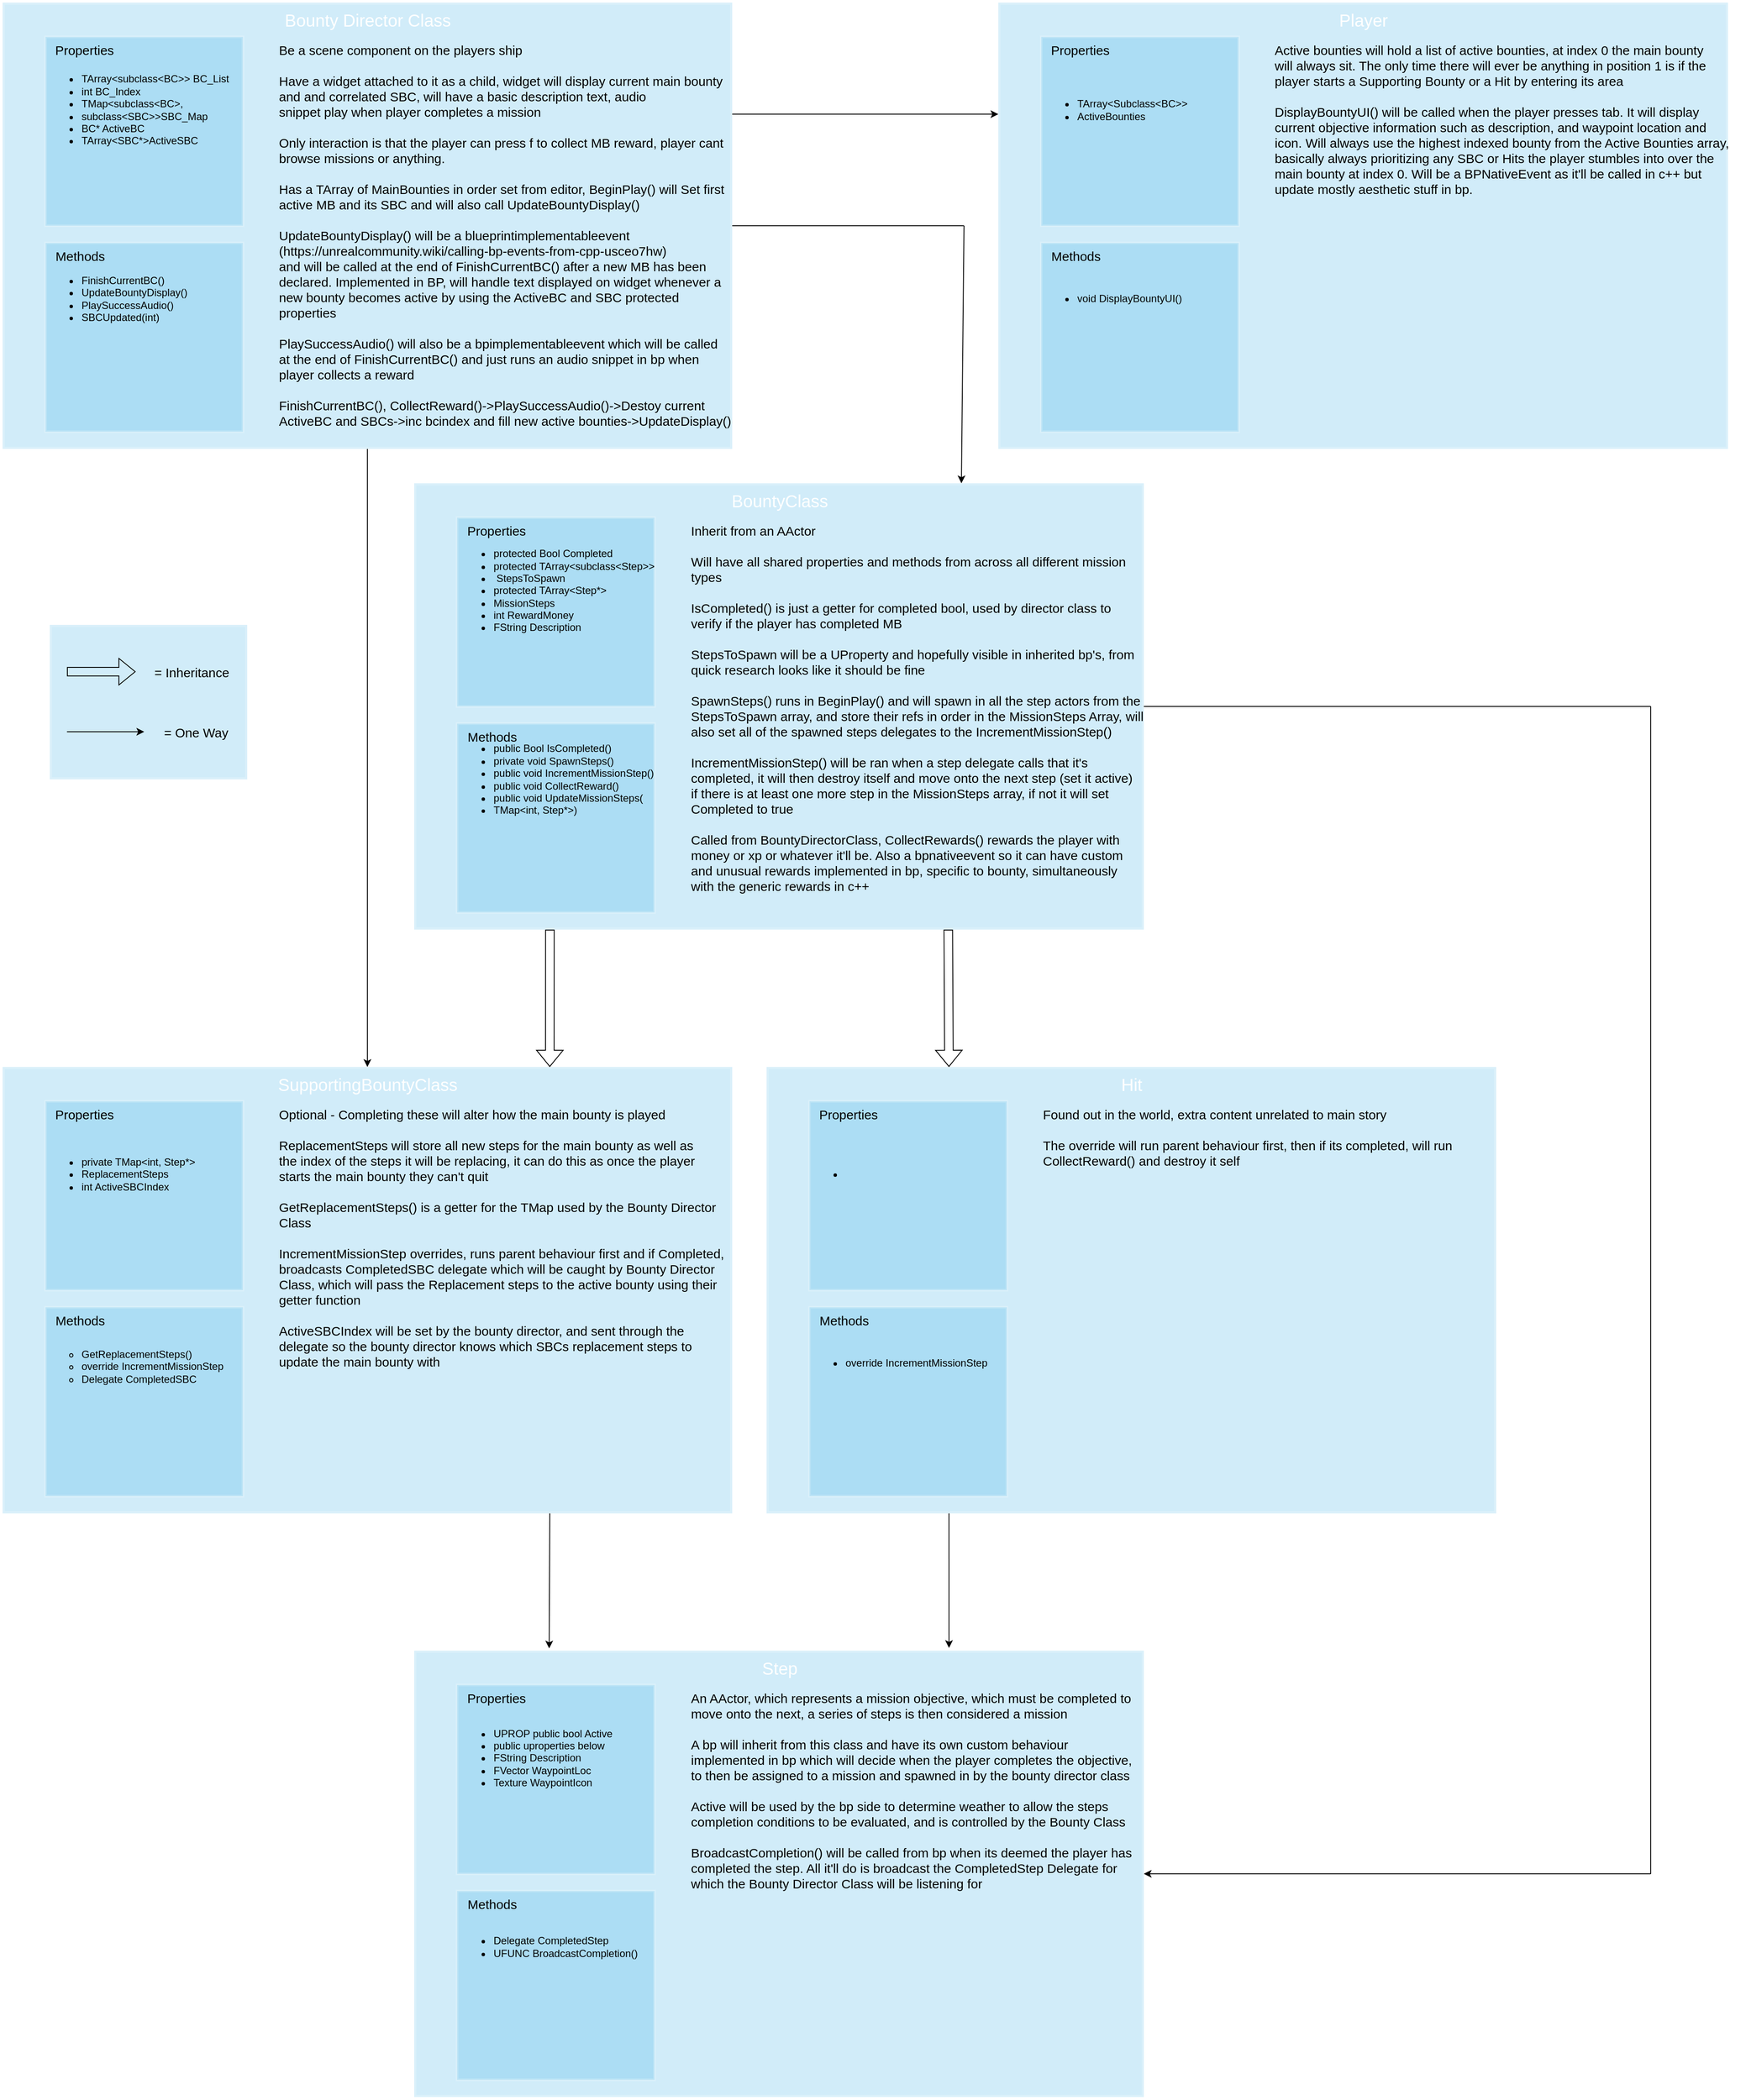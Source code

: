 <mxfile version="21.6.6" type="device">
  <diagram name="Page-1" id="AjC5Njh4eguKapSpAvRN">
    <mxGraphModel dx="2440" dy="1360" grid="1" gridSize="10" guides="1" tooltips="1" connect="1" arrows="1" fold="1" page="1" pageScale="1" pageWidth="4681" pageHeight="3300" math="0" shadow="0">
      <root>
        <mxCell id="0" />
        <mxCell id="1" parent="0" />
        <mxCell id="JHr09sOz1zZQpbSy3JUp-2" value="" style="rounded=0;whiteSpace=wrap;html=1;fillColor=#1ba1e2;fontColor=#ffffff;strokeColor=#FFFFFF;opacity=20;strokeWidth=5;" parent="1" vertex="1">
          <mxGeometry x="920" y="480" width="850" height="520" as="geometry" />
        </mxCell>
        <mxCell id="JHr09sOz1zZQpbSy3JUp-3" value="Bounty Director Class" style="text;html=1;align=center;verticalAlign=middle;resizable=0;points=[];autosize=1;strokeColor=none;fillColor=none;fontColor=#FFFFFF;fontSize=20;" parent="1" vertex="1">
          <mxGeometry x="1235" y="480" width="220" height="40" as="geometry" />
        </mxCell>
        <mxCell id="JHr09sOz1zZQpbSy3JUp-4" value="" style="rounded=0;whiteSpace=wrap;html=1;fillColor=#1ba1e2;fontColor=#ffffff;strokeColor=#FFFFFF;opacity=20;strokeWidth=3;" parent="1" vertex="1">
          <mxGeometry x="970" y="520" width="230" height="220" as="geometry" />
        </mxCell>
        <mxCell id="JHr09sOz1zZQpbSy3JUp-5" value="Properties" style="text;html=1;align=center;verticalAlign=middle;resizable=0;points=[];autosize=1;strokeColor=none;fillColor=none;fontSize=15;" parent="1" vertex="1">
          <mxGeometry x="970" y="520" width="90" height="30" as="geometry" />
        </mxCell>
        <mxCell id="JHr09sOz1zZQpbSy3JUp-6" value="" style="rounded=0;whiteSpace=wrap;html=1;fillColor=#1ba1e2;fontColor=#ffffff;strokeColor=#FFFFFF;opacity=20;strokeWidth=3;" parent="1" vertex="1">
          <mxGeometry x="970" y="760" width="230" height="220" as="geometry" />
        </mxCell>
        <mxCell id="JHr09sOz1zZQpbSy3JUp-7" value="Methods" style="text;html=1;align=center;verticalAlign=middle;resizable=0;points=[];autosize=1;strokeColor=none;fillColor=none;fontSize=15;" parent="1" vertex="1">
          <mxGeometry x="970" y="760" width="80" height="30" as="geometry" />
        </mxCell>
        <mxCell id="JHr09sOz1zZQpbSy3JUp-10" value="Be a scene component on the players ship&lt;br style=&quot;font-size: 15px;&quot;&gt;&lt;br style=&quot;font-size: 15px;&quot;&gt;Have a widget attached to it as a child, widget will display current main bounty&lt;br&gt;and and correlated SBC, will have a basic description text, audio &lt;br&gt;snippet play when&amp;nbsp;player completes a mission&lt;br&gt;&lt;br&gt;Only interaction is that the player can press f to collect MB reward, player cant&amp;nbsp;&lt;br&gt;browse missions or anything.&lt;br&gt;&lt;br&gt;Has a TArray of MainBounties in order set from editor, BeginPlay() will Set first&amp;nbsp;&lt;br&gt;active MB and its SBC and will also call UpdateBountyDisplay()&lt;br&gt;&lt;br&gt;UpdateBountyDisplay() will be a blueprintimplementableevent &lt;br&gt;(https://unrealcommunity.wiki/calling-bp-events-from-cpp-usceo7hw)&lt;br&gt;and will be called at the end of FinishCurrentBC() after a new MB has been&lt;br&gt;declared. Implemented in BP, will handle text displayed on widget whenever a&amp;nbsp;&lt;br&gt;new bounty becomes active by using the ActiveBC and SBC protected&amp;nbsp;&lt;br&gt;properties&lt;br&gt;&lt;br&gt;PlaySuccessAudio() will also be a bpimplementableevent which will be called&amp;nbsp;&lt;br&gt;at the end of FinishCurrentBC() and just runs an audio snippet in bp when&amp;nbsp;&lt;br&gt;player collects a reward&lt;br&gt;&lt;br&gt;FinishCurrentBC(), CollectReward()-&amp;gt;PlaySuccessAudio()-&amp;gt;Destoy current&amp;nbsp;&lt;br&gt;ActiveBC and SBCs-&amp;gt;inc bcindex and fill new active bounties-&amp;gt;UpdateDisplay()" style="text;html=1;align=left;verticalAlign=top;resizable=0;points=[];autosize=1;strokeColor=none;fillColor=none;fontSize=15;" parent="1" vertex="1">
          <mxGeometry x="1240" y="520" width="550" height="460" as="geometry" />
        </mxCell>
        <mxCell id="gekw5o8z00ZUhXw-cJ0Q-2" value="&lt;ul&gt;&lt;li&gt;FinishCurrentBC()&lt;/li&gt;&lt;li&gt;UpdateBountyDisplay()&lt;/li&gt;&lt;li&gt;PlaySuccessAudio()&lt;/li&gt;&lt;li&gt;SBCUpdated(int)&lt;/li&gt;&lt;/ul&gt;" style="text;html=1;align=left;verticalAlign=middle;resizable=0;points=[];autosize=1;strokeColor=none;fillColor=none;" parent="1" vertex="1">
          <mxGeometry x="970" y="775" width="190" height="100" as="geometry" />
        </mxCell>
        <mxCell id="gekw5o8z00ZUhXw-cJ0Q-3" value="&lt;ul&gt;&lt;li&gt;TArray&amp;lt;subclass&amp;lt;BC&amp;gt;&amp;gt; BC_List&lt;/li&gt;&lt;li&gt;int BC_Index&lt;/li&gt;&lt;li&gt;TMap&amp;lt;subclass&amp;lt;BC&amp;gt;,&amp;nbsp;&lt;/li&gt;&lt;li&gt;subclass&amp;lt;SBC&amp;gt;&amp;gt;SBC_Map&lt;/li&gt;&lt;li&gt;BC* ActiveBC&lt;/li&gt;&lt;li&gt;TArray&amp;lt;SBC*&amp;gt;ActiveSBC&lt;/li&gt;&lt;/ul&gt;" style="text;html=1;align=left;verticalAlign=middle;resizable=0;points=[];autosize=1;strokeColor=none;fillColor=none;" parent="1" vertex="1">
          <mxGeometry x="970" y="545" width="240" height="120" as="geometry" />
        </mxCell>
        <mxCell id="gekw5o8z00ZUhXw-cJ0Q-4" value="" style="rounded=0;whiteSpace=wrap;html=1;fillColor=#1ba1e2;fontColor=#ffffff;strokeColor=#FFFFFF;opacity=20;strokeWidth=5;" parent="1" vertex="1">
          <mxGeometry x="975" y="1205" width="230" height="180" as="geometry" />
        </mxCell>
        <mxCell id="gekw5o8z00ZUhXw-cJ0Q-7" value="" style="shape=flexArrow;endArrow=classic;html=1;rounded=0;" parent="1" edge="1">
          <mxGeometry width="50" height="50" relative="1" as="geometry">
            <mxPoint x="995" y="1259.5" as="sourcePoint" />
            <mxPoint x="1075" y="1259.5" as="targetPoint" />
          </mxGeometry>
        </mxCell>
        <mxCell id="gekw5o8z00ZUhXw-cJ0Q-8" value="&lt;font style=&quot;font-size: 15px;&quot;&gt;= Inheritance&lt;/font&gt;" style="text;html=1;align=center;verticalAlign=middle;resizable=0;points=[];autosize=1;strokeColor=none;fillColor=none;" parent="1" vertex="1">
          <mxGeometry x="1085" y="1245" width="110" height="30" as="geometry" />
        </mxCell>
        <mxCell id="gekw5o8z00ZUhXw-cJ0Q-10" value="" style="endArrow=classic;html=1;rounded=0;" parent="1" edge="1">
          <mxGeometry width="50" height="50" relative="1" as="geometry">
            <mxPoint x="995" y="1329.5" as="sourcePoint" />
            <mxPoint x="1085" y="1329.5" as="targetPoint" />
          </mxGeometry>
        </mxCell>
        <mxCell id="gekw5o8z00ZUhXw-cJ0Q-11" value="&lt;font style=&quot;font-size: 15px;&quot;&gt;= One Way&lt;/font&gt;" style="text;html=1;align=center;verticalAlign=middle;resizable=0;points=[];autosize=1;strokeColor=none;fillColor=none;" parent="1" vertex="1">
          <mxGeometry x="1095" y="1315" width="100" height="30" as="geometry" />
        </mxCell>
        <mxCell id="gekw5o8z00ZUhXw-cJ0Q-12" value="" style="rounded=0;whiteSpace=wrap;html=1;fillColor=#1ba1e2;fontColor=#ffffff;strokeColor=#FFFFFF;opacity=20;strokeWidth=5;" parent="1" vertex="1">
          <mxGeometry x="1399.5" y="1040" width="850" height="520" as="geometry" />
        </mxCell>
        <mxCell id="gekw5o8z00ZUhXw-cJ0Q-13" value="BountyClass" style="text;html=1;align=center;verticalAlign=middle;resizable=0;points=[];autosize=1;strokeColor=none;fillColor=none;fontColor=#FFFFFF;fontSize=20;" parent="1" vertex="1">
          <mxGeometry x="1754.5" y="1040" width="140" height="40" as="geometry" />
        </mxCell>
        <mxCell id="gekw5o8z00ZUhXw-cJ0Q-14" value="" style="rounded=0;whiteSpace=wrap;html=1;fillColor=#1ba1e2;fontColor=#ffffff;strokeColor=#FFFFFF;opacity=20;strokeWidth=3;" parent="1" vertex="1">
          <mxGeometry x="1449.5" y="1080" width="230" height="220" as="geometry" />
        </mxCell>
        <mxCell id="gekw5o8z00ZUhXw-cJ0Q-15" value="Properties" style="text;html=1;align=center;verticalAlign=middle;resizable=0;points=[];autosize=1;strokeColor=none;fillColor=none;fontSize=15;" parent="1" vertex="1">
          <mxGeometry x="1449.5" y="1080" width="90" height="30" as="geometry" />
        </mxCell>
        <mxCell id="gekw5o8z00ZUhXw-cJ0Q-16" value="" style="rounded=0;whiteSpace=wrap;html=1;fillColor=#1ba1e2;fontColor=#ffffff;strokeColor=#FFFFFF;opacity=20;strokeWidth=3;" parent="1" vertex="1">
          <mxGeometry x="1449.5" y="1320" width="230" height="220" as="geometry" />
        </mxCell>
        <mxCell id="gekw5o8z00ZUhXw-cJ0Q-17" value="Methods" style="text;html=1;align=center;verticalAlign=middle;resizable=0;points=[];autosize=1;strokeColor=none;fillColor=none;fontSize=15;" parent="1" vertex="1">
          <mxGeometry x="1449.5" y="1320" width="80" height="30" as="geometry" />
        </mxCell>
        <mxCell id="gekw5o8z00ZUhXw-cJ0Q-18" value="Inherit from an AActor&lt;br&gt;&lt;br&gt;Will have all shared properties and methods from across all different mission &lt;br&gt;types&lt;br&gt;&lt;br&gt;IsCompleted() is just a getter for completed bool, used by director class to&lt;br&gt;verify if the player has completed MB&lt;br&gt;&lt;br&gt;StepsToSpawn will be a UProperty and hopefully visible in inherited bp&#39;s, from&amp;nbsp;&lt;br&gt;quick research looks like it should be fine&lt;br&gt;&lt;br&gt;SpawnSteps() runs in BeginPlay() and will spawn in all the step actors from the&lt;br&gt;StepsToSpawn array, and store their refs in order in the MissionSteps Array, will&lt;br&gt;also set all of the spawned steps delegates to the IncrementMissionStep()&lt;br&gt;&lt;br&gt;IncrementMissionStep() will be ran when a step delegate calls that it&#39;s&lt;br&gt;completed, it will then destroy itself and move onto the next step (set it active) &lt;br&gt;if there is at least one&amp;nbsp;more step in the MissionSteps array, if not it will set &lt;br&gt;Completed to true&lt;br&gt;&lt;br&gt;Called from BountyDirectorClass, CollectRewards() rewards the player with&lt;br&gt;money or xp or whatever it&#39;ll be. Also a bpnativeevent so it can have custom&amp;nbsp;&lt;br&gt;and unusual rewards implemented in bp, specific to bounty, simultaneously &lt;br&gt;with the generic rewards in c++" style="text;html=1;align=left;verticalAlign=top;resizable=0;points=[];autosize=1;strokeColor=none;fillColor=none;fontSize=15;" parent="1" vertex="1">
          <mxGeometry x="1719.5" y="1080" width="550" height="450" as="geometry" />
        </mxCell>
        <mxCell id="gekw5o8z00ZUhXw-cJ0Q-19" value="&lt;ul&gt;&lt;li&gt;public Bool IsCompleted()&lt;/li&gt;&lt;li&gt;private void SpawnSteps()&lt;/li&gt;&lt;li&gt;public void IncrementMissionStep()&lt;/li&gt;&lt;li&gt;public void CollectReward()&lt;/li&gt;&lt;li&gt;public void UpdateMissionSteps(&lt;/li&gt;&lt;li&gt;TMap&amp;lt;int, Step*&amp;gt;)&lt;/li&gt;&lt;/ul&gt;" style="text;html=1;align=left;verticalAlign=middle;resizable=0;points=[];autosize=1;strokeColor=none;fillColor=none;" parent="1" vertex="1">
          <mxGeometry x="1449.5" y="1325" width="250" height="120" as="geometry" />
        </mxCell>
        <mxCell id="gekw5o8z00ZUhXw-cJ0Q-20" value="&lt;ul&gt;&lt;li&gt;protected Bool Completed&lt;/li&gt;&lt;li&gt;protected TArray&amp;lt;subclass&amp;lt;Step&amp;gt;&amp;gt;&lt;/li&gt;&lt;li&gt;&amp;nbsp;StepsToSpawn&lt;/li&gt;&lt;li&gt;protected TArray&amp;lt;Step*&amp;gt;&amp;nbsp;&lt;/li&gt;&lt;li&gt;MissionSteps&lt;/li&gt;&lt;li&gt;int RewardMoney&lt;/li&gt;&lt;li&gt;FString Description&lt;/li&gt;&lt;/ul&gt;" style="text;html=1;align=left;verticalAlign=middle;resizable=0;points=[];autosize=1;strokeColor=none;fillColor=none;" parent="1" vertex="1">
          <mxGeometry x="1449.5" y="1095" width="250" height="140" as="geometry" />
        </mxCell>
        <mxCell id="gekw5o8z00ZUhXw-cJ0Q-21" value="" style="rounded=0;whiteSpace=wrap;html=1;fillColor=#1ba1e2;fontColor=#ffffff;strokeColor=#FFFFFF;opacity=20;strokeWidth=5;" parent="1" vertex="1">
          <mxGeometry x="1810" y="1720" width="850" height="520" as="geometry" />
        </mxCell>
        <mxCell id="gekw5o8z00ZUhXw-cJ0Q-22" value="Hit" style="text;html=1;align=center;verticalAlign=middle;resizable=0;points=[];autosize=1;strokeColor=none;fillColor=none;fontColor=#FFFFFF;fontSize=20;" parent="1" vertex="1">
          <mxGeometry x="2210" y="1720" width="50" height="40" as="geometry" />
        </mxCell>
        <mxCell id="gekw5o8z00ZUhXw-cJ0Q-23" value="" style="rounded=0;whiteSpace=wrap;html=1;fillColor=#1ba1e2;fontColor=#ffffff;strokeColor=#FFFFFF;opacity=20;strokeWidth=3;" parent="1" vertex="1">
          <mxGeometry x="1860" y="1760" width="230" height="220" as="geometry" />
        </mxCell>
        <mxCell id="gekw5o8z00ZUhXw-cJ0Q-24" value="Properties" style="text;html=1;align=center;verticalAlign=middle;resizable=0;points=[];autosize=1;strokeColor=none;fillColor=none;fontSize=15;" parent="1" vertex="1">
          <mxGeometry x="1860" y="1760" width="90" height="30" as="geometry" />
        </mxCell>
        <mxCell id="gekw5o8z00ZUhXw-cJ0Q-25" value="" style="rounded=0;whiteSpace=wrap;html=1;fillColor=#1ba1e2;fontColor=#ffffff;strokeColor=#FFFFFF;opacity=20;strokeWidth=3;" parent="1" vertex="1">
          <mxGeometry x="1860" y="2000" width="230" height="220" as="geometry" />
        </mxCell>
        <mxCell id="gekw5o8z00ZUhXw-cJ0Q-26" value="Methods" style="text;html=1;align=center;verticalAlign=middle;resizable=0;points=[];autosize=1;strokeColor=none;fillColor=none;fontSize=15;" parent="1" vertex="1">
          <mxGeometry x="1860" y="2000" width="80" height="30" as="geometry" />
        </mxCell>
        <mxCell id="gekw5o8z00ZUhXw-cJ0Q-27" value="Found out in the world, extra content unrelated to main story&lt;br&gt;&lt;br&gt;The override will run parent behaviour first, then if its completed, will run&amp;nbsp;&lt;br&gt;CollectReward() and destroy it self" style="text;html=1;align=left;verticalAlign=top;resizable=0;points=[];autosize=1;strokeColor=none;fillColor=none;fontSize=15;" parent="1" vertex="1">
          <mxGeometry x="2130" y="1760" width="500" height="90" as="geometry" />
        </mxCell>
        <mxCell id="gekw5o8z00ZUhXw-cJ0Q-28" value="&lt;ul&gt;&lt;li&gt;override IncrementMissionStep&lt;/li&gt;&lt;/ul&gt;" style="text;html=1;align=left;verticalAlign=middle;resizable=0;points=[];autosize=1;strokeColor=none;fillColor=none;" parent="1" vertex="1">
          <mxGeometry x="1860" y="2040" width="230" height="50" as="geometry" />
        </mxCell>
        <mxCell id="gekw5o8z00ZUhXw-cJ0Q-29" value="&lt;ul&gt;&lt;li&gt;&lt;br&gt;&lt;/li&gt;&lt;/ul&gt;" style="text;html=1;align=left;verticalAlign=middle;resizable=0;points=[];autosize=1;strokeColor=none;fillColor=none;" parent="1" vertex="1">
          <mxGeometry x="1860" y="1820" width="60" height="50" as="geometry" />
        </mxCell>
        <mxCell id="gekw5o8z00ZUhXw-cJ0Q-30" value="" style="rounded=0;whiteSpace=wrap;html=1;fillColor=#1ba1e2;fontColor=#ffffff;strokeColor=#FFFFFF;opacity=20;strokeWidth=5;" parent="1" vertex="1">
          <mxGeometry x="920" y="1720" width="850" height="520" as="geometry" />
        </mxCell>
        <mxCell id="gekw5o8z00ZUhXw-cJ0Q-31" value="SupportingBountyClass" style="text;html=1;align=center;verticalAlign=middle;resizable=0;points=[];autosize=1;strokeColor=none;fillColor=none;fontColor=#FFFFFF;fontSize=20;" parent="1" vertex="1">
          <mxGeometry x="1230" y="1720" width="230" height="40" as="geometry" />
        </mxCell>
        <mxCell id="gekw5o8z00ZUhXw-cJ0Q-32" value="" style="rounded=0;whiteSpace=wrap;html=1;fillColor=#1ba1e2;fontColor=#ffffff;strokeColor=#FFFFFF;opacity=20;strokeWidth=3;" parent="1" vertex="1">
          <mxGeometry x="970" y="1760" width="230" height="220" as="geometry" />
        </mxCell>
        <mxCell id="gekw5o8z00ZUhXw-cJ0Q-33" value="Properties" style="text;html=1;align=center;verticalAlign=middle;resizable=0;points=[];autosize=1;strokeColor=none;fillColor=none;fontSize=15;" parent="1" vertex="1">
          <mxGeometry x="970" y="1760" width="90" height="30" as="geometry" />
        </mxCell>
        <mxCell id="gekw5o8z00ZUhXw-cJ0Q-34" value="" style="rounded=0;whiteSpace=wrap;html=1;fillColor=#1ba1e2;fontColor=#ffffff;strokeColor=#FFFFFF;opacity=20;strokeWidth=3;" parent="1" vertex="1">
          <mxGeometry x="970" y="2000" width="230" height="220" as="geometry" />
        </mxCell>
        <mxCell id="gekw5o8z00ZUhXw-cJ0Q-35" value="Methods" style="text;html=1;align=center;verticalAlign=middle;resizable=0;points=[];autosize=1;strokeColor=none;fillColor=none;fontSize=15;" parent="1" vertex="1">
          <mxGeometry x="970" y="2000" width="80" height="30" as="geometry" />
        </mxCell>
        <mxCell id="gekw5o8z00ZUhXw-cJ0Q-36" value="Optional - Completing these will alter how the main bounty is played&lt;br&gt;&lt;br&gt;ReplacementSteps will store all new steps for the main bounty as well as&lt;br&gt;the index of the steps it will be replacing, it can do this as once the player&lt;br&gt;starts the main bounty they can&#39;t quit&amp;nbsp;&amp;nbsp;&lt;br&gt;&lt;br&gt;GetReplacementSteps() is a getter for the TMap used by the Bounty Director&amp;nbsp;&lt;br&gt;Class&lt;br&gt;&lt;br&gt;IncrementMissionStep overrides, runs parent behaviour first and if Completed,&lt;br&gt;broadcasts CompletedSBC delegate which will be caught by Bounty Director&lt;br&gt;Class, which will pass the Replacement steps to the active bounty using their&lt;br&gt;getter function&lt;br&gt;&lt;br&gt;ActiveSBCIndex will be set by the bounty director, and sent through the&amp;nbsp;&lt;br&gt;delegate so the bounty director knows which SBCs replacement steps to&lt;br&gt;update the main bounty with" style="text;html=1;align=left;verticalAlign=top;resizable=0;points=[];autosize=1;strokeColor=none;fillColor=none;fontSize=15;" parent="1" vertex="1">
          <mxGeometry x="1240" y="1760" width="540" height="320" as="geometry" />
        </mxCell>
        <mxCell id="gekw5o8z00ZUhXw-cJ0Q-37" value="&lt;ul&gt;&lt;ul&gt;&lt;li&gt;GetReplacementSteps()&lt;/li&gt;&lt;li&gt;override IncrementMissionStep&lt;/li&gt;&lt;li&gt;Delegate CompletedSBC&lt;/li&gt;&lt;/ul&gt;&lt;/ul&gt;" style="text;html=1;align=left;verticalAlign=bottom;resizable=0;points=[];autosize=1;strokeColor=none;fillColor=none;" parent="1" vertex="1">
          <mxGeometry x="930" y="2025" width="270" height="80" as="geometry" />
        </mxCell>
        <mxCell id="gekw5o8z00ZUhXw-cJ0Q-38" value="&lt;ul&gt;&lt;li&gt;private TMap&amp;lt;int, Step*&amp;gt;&amp;nbsp;&lt;/li&gt;&lt;li&gt;ReplacementSteps&lt;/li&gt;&lt;li&gt;int ActiveSBCIndex&lt;/li&gt;&lt;/ul&gt;" style="text;html=1;align=left;verticalAlign=middle;resizable=0;points=[];autosize=1;strokeColor=none;fillColor=none;" parent="1" vertex="1">
          <mxGeometry x="970" y="1805" width="200" height="80" as="geometry" />
        </mxCell>
        <mxCell id="gekw5o8z00ZUhXw-cJ0Q-48" value="" style="endArrow=classic;html=1;rounded=0;exitX=0.5;exitY=1;exitDx=0;exitDy=0;" parent="1" source="JHr09sOz1zZQpbSy3JUp-2" target="gekw5o8z00ZUhXw-cJ0Q-31" edge="1">
          <mxGeometry width="50" height="50" relative="1" as="geometry">
            <mxPoint x="1340" y="820" as="sourcePoint" />
            <mxPoint x="1390" y="770" as="targetPoint" />
            <Array as="points">
              <mxPoint x="1345" y="1160" />
            </Array>
          </mxGeometry>
        </mxCell>
        <mxCell id="gekw5o8z00ZUhXw-cJ0Q-53" value="" style="shape=flexArrow;endArrow=classic;html=1;rounded=0;entryX=0.25;entryY=0;entryDx=0;entryDy=0;exitX=0.732;exitY=1;exitDx=0;exitDy=0;exitPerimeter=0;" parent="1" source="gekw5o8z00ZUhXw-cJ0Q-12" target="gekw5o8z00ZUhXw-cJ0Q-21" edge="1">
          <mxGeometry width="50" height="50" relative="1" as="geometry">
            <mxPoint x="2235" y="1640" as="sourcePoint" />
            <mxPoint x="2270" y="1600" as="targetPoint" />
          </mxGeometry>
        </mxCell>
        <mxCell id="gekw5o8z00ZUhXw-cJ0Q-61" value="" style="shape=flexArrow;endArrow=classic;html=1;rounded=0;entryX=0.75;entryY=0;entryDx=0;entryDy=0;exitX=0.186;exitY=1;exitDx=0;exitDy=0;exitPerimeter=0;" parent="1" source="gekw5o8z00ZUhXw-cJ0Q-12" target="gekw5o8z00ZUhXw-cJ0Q-30" edge="1">
          <mxGeometry width="50" height="50" relative="1" as="geometry">
            <mxPoint x="1444" y="1640" as="sourcePoint" />
            <mxPoint x="1560" y="1660" as="targetPoint" />
          </mxGeometry>
        </mxCell>
        <mxCell id="gekw5o8z00ZUhXw-cJ0Q-62" value="" style="rounded=0;whiteSpace=wrap;html=1;fillColor=#1ba1e2;fontColor=#ffffff;strokeColor=#FFFFFF;opacity=20;strokeWidth=5;" parent="1" vertex="1">
          <mxGeometry x="1399.5" y="2400" width="850" height="520" as="geometry" />
        </mxCell>
        <mxCell id="gekw5o8z00ZUhXw-cJ0Q-63" value="Step" style="text;html=1;align=center;verticalAlign=middle;resizable=0;points=[];autosize=1;strokeColor=none;fillColor=none;fontColor=#FFFFFF;fontSize=20;" parent="1" vertex="1">
          <mxGeometry x="1794.5" y="2400" width="60" height="40" as="geometry" />
        </mxCell>
        <mxCell id="gekw5o8z00ZUhXw-cJ0Q-64" value="" style="rounded=0;whiteSpace=wrap;html=1;fillColor=#1ba1e2;fontColor=#ffffff;strokeColor=#FFFFFF;opacity=20;strokeWidth=3;" parent="1" vertex="1">
          <mxGeometry x="1449.5" y="2440" width="230" height="220" as="geometry" />
        </mxCell>
        <mxCell id="gekw5o8z00ZUhXw-cJ0Q-65" value="Properties" style="text;html=1;align=center;verticalAlign=middle;resizable=0;points=[];autosize=1;strokeColor=none;fillColor=none;fontSize=15;" parent="1" vertex="1">
          <mxGeometry x="1449.5" y="2440" width="90" height="30" as="geometry" />
        </mxCell>
        <mxCell id="gekw5o8z00ZUhXw-cJ0Q-66" value="" style="rounded=0;whiteSpace=wrap;html=1;fillColor=#1ba1e2;fontColor=#ffffff;strokeColor=#FFFFFF;opacity=20;strokeWidth=3;" parent="1" vertex="1">
          <mxGeometry x="1449.5" y="2680" width="230" height="220" as="geometry" />
        </mxCell>
        <mxCell id="gekw5o8z00ZUhXw-cJ0Q-67" value="Methods" style="text;html=1;align=center;verticalAlign=middle;resizable=0;points=[];autosize=1;strokeColor=none;fillColor=none;fontSize=15;" parent="1" vertex="1">
          <mxGeometry x="1449.5" y="2680" width="80" height="30" as="geometry" />
        </mxCell>
        <mxCell id="gekw5o8z00ZUhXw-cJ0Q-68" value="An AActor, which represents a mission objective, which must be completed to&lt;br&gt;move onto the next, a series of steps is then considered a mission&lt;br&gt;&lt;br&gt;A bp will inherit from this class and have its own custom behaviour&lt;br&gt;implemented in bp which will decide when the player completes the objective,&lt;br&gt;to then be assigned to a mission and spawned in by the bounty director class&lt;br&gt;&lt;br&gt;Active will be used by the bp side to determine weather to allow the steps&amp;nbsp;&lt;br&gt;completion conditions to be evaluated, and is controlled by the Bounty Class&lt;br&gt;&lt;br&gt;BroadcastCompletion() will be called from bp when its deemed the player has &lt;br&gt;completed&amp;nbsp;the step. All it&#39;ll do is broadcast the CompletedStep Delegate for&lt;br&gt;which the Bounty Director Class will be listening for" style="text;html=1;align=left;verticalAlign=top;resizable=0;points=[];autosize=1;strokeColor=none;fillColor=none;fontSize=15;" parent="1" vertex="1">
          <mxGeometry x="1719.5" y="2440" width="540" height="250" as="geometry" />
        </mxCell>
        <mxCell id="gekw5o8z00ZUhXw-cJ0Q-69" value="&lt;ul&gt;&lt;li&gt;Delegate CompletedStep&lt;/li&gt;&lt;li&gt;UFUNC BroadcastCompletion()&lt;/li&gt;&lt;/ul&gt;" style="text;html=1;align=left;verticalAlign=middle;resizable=0;points=[];autosize=1;strokeColor=none;fillColor=none;" parent="1" vertex="1">
          <mxGeometry x="1449.5" y="2710" width="230" height="70" as="geometry" />
        </mxCell>
        <mxCell id="gekw5o8z00ZUhXw-cJ0Q-70" value="&lt;ul&gt;&lt;li&gt;UPROP public bool Active&lt;/li&gt;&lt;li&gt;public uproperties below&lt;/li&gt;&lt;li&gt;FString Description&lt;/li&gt;&lt;li&gt;FVector WaypointLoc&lt;/li&gt;&lt;li&gt;Texture WaypointIcon&lt;/li&gt;&lt;/ul&gt;" style="text;html=1;align=left;verticalAlign=middle;resizable=0;points=[];autosize=1;strokeColor=none;fillColor=none;" parent="1" vertex="1">
          <mxGeometry x="1449.5" y="2470" width="200" height="110" as="geometry" />
        </mxCell>
        <mxCell id="gekw5o8z00ZUhXw-cJ0Q-73" value="" style="endArrow=classic;html=1;rounded=0;exitX=0.75;exitY=1;exitDx=0;exitDy=0;entryX=0.185;entryY=-0.005;entryDx=0;entryDy=0;entryPerimeter=0;" parent="1" source="gekw5o8z00ZUhXw-cJ0Q-30" edge="1" target="gekw5o8z00ZUhXw-cJ0Q-62">
          <mxGeometry width="50" height="50" relative="1" as="geometry">
            <mxPoint x="1320" y="2380" as="sourcePoint" />
            <mxPoint x="1345" y="2400" as="targetPoint" />
          </mxGeometry>
        </mxCell>
        <mxCell id="4_tWwGF9kT_ygdakSill-1" value="" style="endArrow=none;html=1;rounded=0;exitX=1;exitY=0.5;exitDx=0;exitDy=0;" parent="1" source="gekw5o8z00ZUhXw-cJ0Q-12" edge="1">
          <mxGeometry width="50" height="50" relative="1" as="geometry">
            <mxPoint x="2770" y="1090" as="sourcePoint" />
            <mxPoint x="2840" y="1300" as="targetPoint" />
          </mxGeometry>
        </mxCell>
        <mxCell id="4_tWwGF9kT_ygdakSill-2" value="" style="endArrow=none;html=1;rounded=0;" parent="1" edge="1">
          <mxGeometry width="50" height="50" relative="1" as="geometry">
            <mxPoint x="2840" y="2660" as="sourcePoint" />
            <mxPoint x="2840" y="1300" as="targetPoint" />
          </mxGeometry>
        </mxCell>
        <mxCell id="4_tWwGF9kT_ygdakSill-3" value="" style="endArrow=classic;html=1;rounded=0;entryX=1;entryY=0.5;entryDx=0;entryDy=0;" parent="1" target="gekw5o8z00ZUhXw-cJ0Q-62" edge="1">
          <mxGeometry width="50" height="50" relative="1" as="geometry">
            <mxPoint x="2840" y="2660" as="sourcePoint" />
            <mxPoint x="2200" y="2650" as="targetPoint" />
          </mxGeometry>
        </mxCell>
        <mxCell id="EfsSH6QWIhWe5ab4bgoi-1" value="" style="endArrow=none;html=1;rounded=0;exitX=1;exitY=0.5;exitDx=0;exitDy=0;" edge="1" parent="1" source="JHr09sOz1zZQpbSy3JUp-2">
          <mxGeometry width="50" height="50" relative="1" as="geometry">
            <mxPoint x="1890" y="860" as="sourcePoint" />
            <mxPoint x="2040" y="740" as="targetPoint" />
          </mxGeometry>
        </mxCell>
        <mxCell id="EfsSH6QWIhWe5ab4bgoi-2" value="" style="endArrow=classic;html=1;rounded=0;entryX=0.75;entryY=0;entryDx=0;entryDy=0;" edge="1" parent="1" target="gekw5o8z00ZUhXw-cJ0Q-12">
          <mxGeometry width="50" height="50" relative="1" as="geometry">
            <mxPoint x="2040" y="740" as="sourcePoint" />
            <mxPoint x="2420" y="900" as="targetPoint" />
          </mxGeometry>
        </mxCell>
        <mxCell id="EfsSH6QWIhWe5ab4bgoi-3" value="" style="endArrow=classic;html=1;rounded=0;exitX=0.25;exitY=1;exitDx=0;exitDy=0;entryX=0.733;entryY=-0.006;entryDx=0;entryDy=0;entryPerimeter=0;" edge="1" parent="1" source="gekw5o8z00ZUhXw-cJ0Q-21" target="gekw5o8z00ZUhXw-cJ0Q-62">
          <mxGeometry width="50" height="50" relative="1" as="geometry">
            <mxPoint x="2089.75" y="2240" as="sourcePoint" />
            <mxPoint x="2088.75" y="2397" as="targetPoint" />
          </mxGeometry>
        </mxCell>
        <mxCell id="EfsSH6QWIhWe5ab4bgoi-5" value="" style="rounded=0;whiteSpace=wrap;html=1;fillColor=#1ba1e2;fontColor=#ffffff;strokeColor=#FFFFFF;opacity=20;strokeWidth=5;" vertex="1" parent="1">
          <mxGeometry x="2080" y="480" width="850" height="520" as="geometry" />
        </mxCell>
        <mxCell id="EfsSH6QWIhWe5ab4bgoi-6" value="Player" style="text;html=1;align=center;verticalAlign=middle;resizable=0;points=[];autosize=1;strokeColor=none;fillColor=none;fontColor=#FFFFFF;fontSize=20;" vertex="1" parent="1">
          <mxGeometry x="2465" y="480" width="80" height="40" as="geometry" />
        </mxCell>
        <mxCell id="EfsSH6QWIhWe5ab4bgoi-7" value="" style="rounded=0;whiteSpace=wrap;html=1;fillColor=#1ba1e2;fontColor=#ffffff;strokeColor=#FFFFFF;opacity=20;strokeWidth=3;" vertex="1" parent="1">
          <mxGeometry x="2130" y="520" width="230" height="220" as="geometry" />
        </mxCell>
        <mxCell id="EfsSH6QWIhWe5ab4bgoi-8" value="Properties" style="text;html=1;align=center;verticalAlign=middle;resizable=0;points=[];autosize=1;strokeColor=none;fillColor=none;fontSize=15;" vertex="1" parent="1">
          <mxGeometry x="2130" y="520" width="90" height="30" as="geometry" />
        </mxCell>
        <mxCell id="EfsSH6QWIhWe5ab4bgoi-9" value="" style="rounded=0;whiteSpace=wrap;html=1;fillColor=#1ba1e2;fontColor=#ffffff;strokeColor=#FFFFFF;opacity=20;strokeWidth=3;" vertex="1" parent="1">
          <mxGeometry x="2130" y="760" width="230" height="220" as="geometry" />
        </mxCell>
        <mxCell id="EfsSH6QWIhWe5ab4bgoi-10" value="Methods" style="text;html=1;align=center;verticalAlign=middle;resizable=0;points=[];autosize=1;strokeColor=none;fillColor=none;fontSize=15;" vertex="1" parent="1">
          <mxGeometry x="2130" y="760" width="80" height="30" as="geometry" />
        </mxCell>
        <mxCell id="EfsSH6QWIhWe5ab4bgoi-11" value="Active bounties will hold a list of active bounties, at index 0 the main bounty&lt;br&gt;will always sit. The only time there will ever be anything in position 1 is if the&amp;nbsp;&lt;br&gt;player starts a Supporting Bounty or a Hit by entering its area&lt;br&gt;&lt;br&gt;DisplayBountyUI() will be called when the player presses tab. It will display&amp;nbsp;&lt;br&gt;current objective information such as description, and waypoint location and&lt;br&gt;icon. Will always use the highest indexed bounty from the Active Bounties array,&lt;br&gt;basically always prioritizing any SBC or Hits the player stumbles into over the&lt;br&gt;main bounty at index 0. Will be a BPNativeEvent as it&#39;ll be called in c++ but&amp;nbsp;&lt;br&gt;update mostly aesthetic stuff in bp." style="text;html=1;align=left;verticalAlign=top;resizable=0;points=[];autosize=1;strokeColor=none;fillColor=none;fontSize=15;" vertex="1" parent="1">
          <mxGeometry x="2400" y="520" width="550" height="190" as="geometry" />
        </mxCell>
        <mxCell id="EfsSH6QWIhWe5ab4bgoi-12" value="&lt;ul&gt;&lt;li&gt;void DisplayBountyUI()&lt;/li&gt;&lt;/ul&gt;" style="text;html=1;align=left;verticalAlign=middle;resizable=0;points=[];autosize=1;strokeColor=none;fillColor=none;" vertex="1" parent="1">
          <mxGeometry x="2130" y="800" width="190" height="50" as="geometry" />
        </mxCell>
        <mxCell id="EfsSH6QWIhWe5ab4bgoi-13" value="&lt;ul&gt;&lt;li&gt;TArray&amp;lt;Subclass&amp;lt;BC&amp;gt;&amp;gt;&amp;nbsp;&lt;/li&gt;&lt;li&gt;ActiveBounties&lt;/li&gt;&lt;/ul&gt;" style="text;html=1;align=left;verticalAlign=middle;resizable=0;points=[];autosize=1;strokeColor=none;fillColor=none;" vertex="1" parent="1">
          <mxGeometry x="2130" y="570" width="200" height="70" as="geometry" />
        </mxCell>
        <mxCell id="EfsSH6QWIhWe5ab4bgoi-14" value="" style="endArrow=classic;html=1;rounded=0;entryX=0;entryY=0.25;entryDx=0;entryDy=0;exitX=1;exitY=0.25;exitDx=0;exitDy=0;" edge="1" parent="1" source="JHr09sOz1zZQpbSy3JUp-2" target="EfsSH6QWIhWe5ab4bgoi-5">
          <mxGeometry width="50" height="50" relative="1" as="geometry">
            <mxPoint x="1930" y="530" as="sourcePoint" />
            <mxPoint x="1930" y="620" as="targetPoint" />
          </mxGeometry>
        </mxCell>
      </root>
    </mxGraphModel>
  </diagram>
</mxfile>
